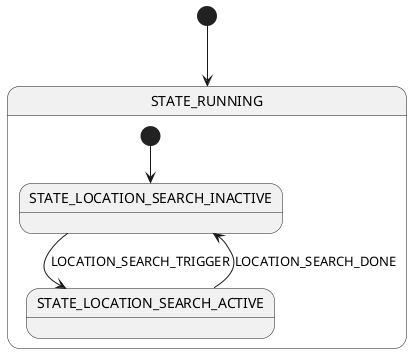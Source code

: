 @startuml
state STATE_RUNNING {
    state STATE_LOCATION_SEARCH_INACTIVE
    state STATE_LOCATION_SEARCH_ACTIVE

    [*] --> STATE_LOCATION_SEARCH_INACTIVE

    STATE_LOCATION_SEARCH_INACTIVE --> STATE_LOCATION_SEARCH_ACTIVE: LOCATION_SEARCH_TRIGGER
    STATE_LOCATION_SEARCH_ACTIVE --> STATE_LOCATION_SEARCH_INACTIVE: LOCATION_SEARCH_DONE
}

[*] --> STATE_RUNNING
@enduml
